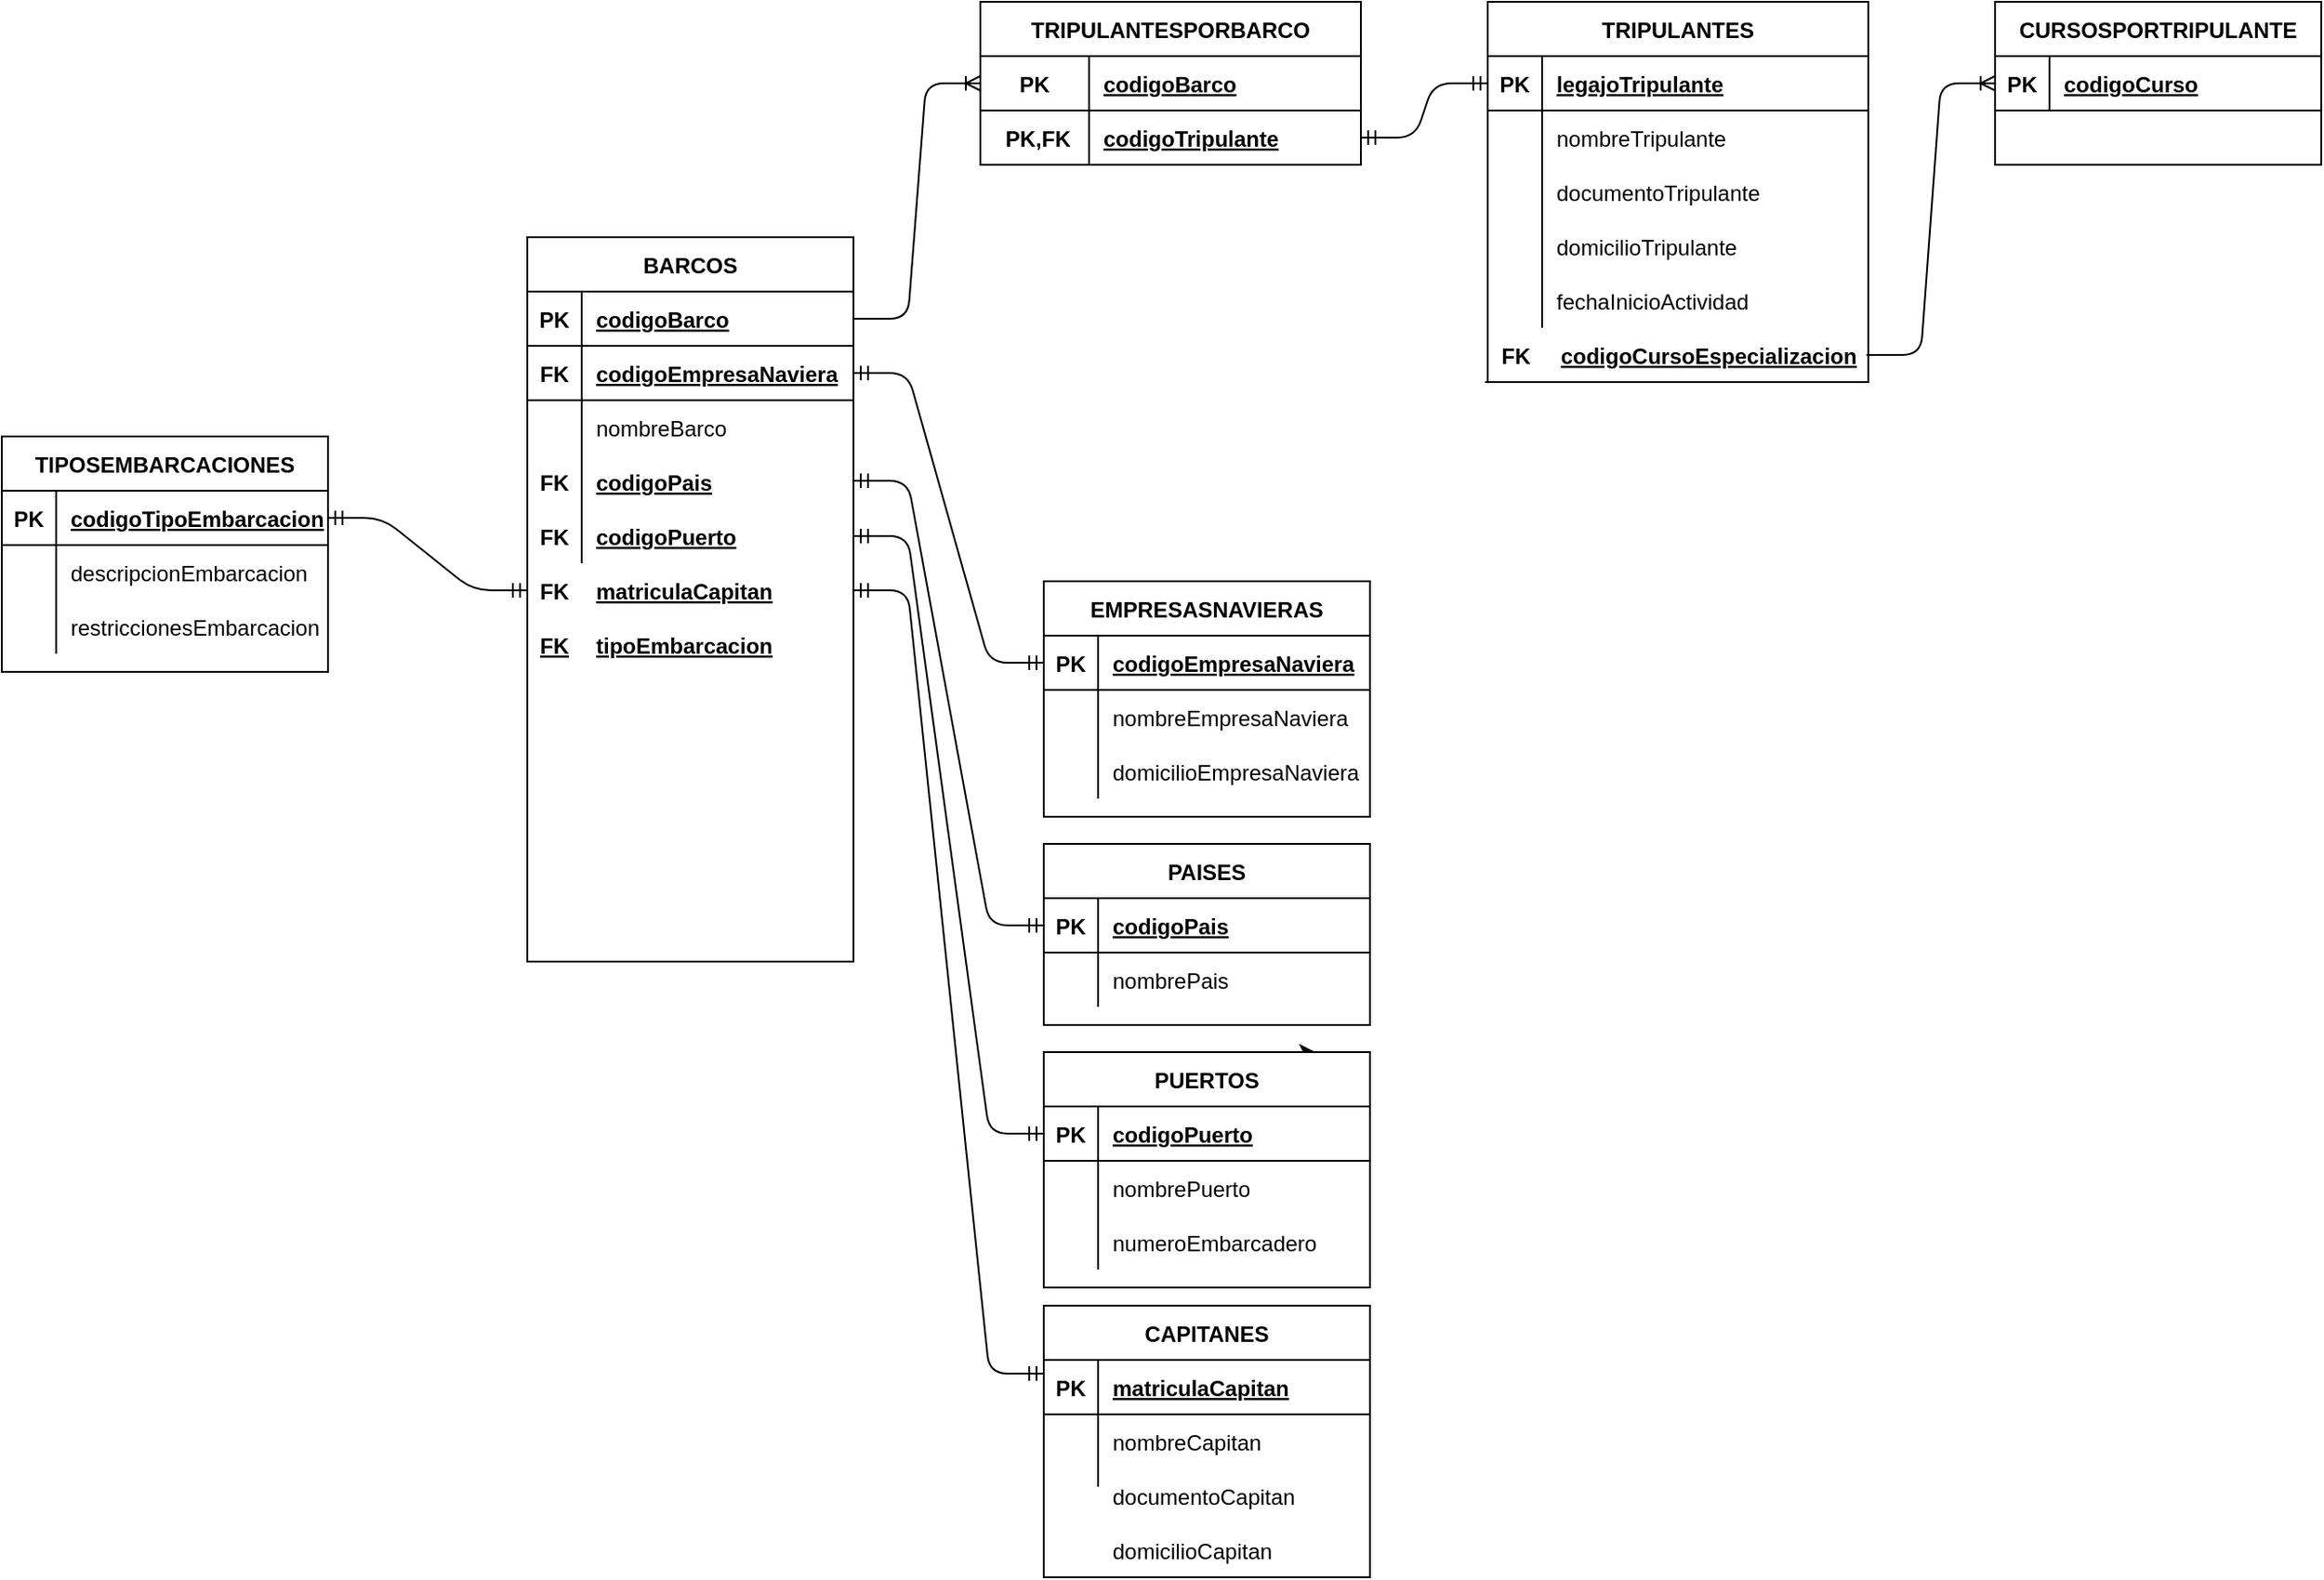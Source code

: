 <mxfile version="14.5.1" type="device"><diagram id="R2lEEEUBdFMjLlhIrx00" name="Page-1"><mxGraphModel dx="2767" dy="2017" grid="1" gridSize="10" guides="1" tooltips="1" connect="1" arrows="1" fold="1" page="1" pageScale="1" pageWidth="850" pageHeight="1100" background="none" math="0" shadow="0" extFonts="Permanent Marker^https://fonts.googleapis.com/css?family=Permanent+Marker"><root><mxCell id="0"/><mxCell id="1" parent="0"/><mxCell id="JEtqqBgF7mBh0JeTRi5p-1" value="BARCOS" style="shape=table;startSize=30;container=1;collapsible=1;childLayout=tableLayout;fixedRows=1;rowLines=0;fontStyle=1;align=center;resizeLast=1;" vertex="1" parent="1"><mxGeometry x="140" y="120" width="180" height="400" as="geometry"/></mxCell><mxCell id="JEtqqBgF7mBh0JeTRi5p-2" value="" style="shape=partialRectangle;collapsible=0;dropTarget=0;pointerEvents=0;fillColor=none;top=0;left=0;bottom=1;right=0;points=[[0,0.5],[1,0.5]];portConstraint=eastwest;" vertex="1" parent="JEtqqBgF7mBh0JeTRi5p-1"><mxGeometry y="30" width="180" height="30" as="geometry"/></mxCell><mxCell id="JEtqqBgF7mBh0JeTRi5p-3" value="PK" style="shape=partialRectangle;connectable=0;fillColor=none;top=0;left=0;bottom=0;right=0;fontStyle=1;overflow=hidden;" vertex="1" parent="JEtqqBgF7mBh0JeTRi5p-2"><mxGeometry width="30" height="30" as="geometry"/></mxCell><mxCell id="JEtqqBgF7mBh0JeTRi5p-4" value="codigoBarco" style="shape=partialRectangle;connectable=0;fillColor=none;top=0;left=0;bottom=0;right=0;align=left;spacingLeft=6;fontStyle=5;overflow=hidden;" vertex="1" parent="JEtqqBgF7mBh0JeTRi5p-2"><mxGeometry x="30" width="150" height="30" as="geometry"/></mxCell><mxCell id="JEtqqBgF7mBh0JeTRi5p-14" value="" style="shape=partialRectangle;collapsible=0;dropTarget=0;pointerEvents=0;fillColor=none;top=0;left=0;bottom=1;right=0;points=[[0,0.5],[1,0.5]];portConstraint=eastwest;" vertex="1" parent="JEtqqBgF7mBh0JeTRi5p-1"><mxGeometry y="60" width="180" height="30" as="geometry"/></mxCell><mxCell id="JEtqqBgF7mBh0JeTRi5p-15" value="FK" style="shape=partialRectangle;connectable=0;fillColor=none;top=0;left=0;bottom=0;right=0;fontStyle=1;overflow=hidden;" vertex="1" parent="JEtqqBgF7mBh0JeTRi5p-14"><mxGeometry width="30" height="30" as="geometry"/></mxCell><mxCell id="JEtqqBgF7mBh0JeTRi5p-16" value="codigoEmpresaNaviera" style="shape=partialRectangle;connectable=0;fillColor=none;top=0;left=0;bottom=0;right=0;align=left;spacingLeft=6;fontStyle=5;overflow=hidden;" vertex="1" parent="JEtqqBgF7mBh0JeTRi5p-14"><mxGeometry x="30" width="150" height="30" as="geometry"/></mxCell><mxCell id="JEtqqBgF7mBh0JeTRi5p-11" value="" style="shape=partialRectangle;collapsible=0;dropTarget=0;pointerEvents=0;fillColor=none;top=0;left=0;bottom=0;right=0;points=[[0,0.5],[1,0.5]];portConstraint=eastwest;" vertex="1" parent="JEtqqBgF7mBh0JeTRi5p-1"><mxGeometry y="90" width="180" height="30" as="geometry"/></mxCell><mxCell id="JEtqqBgF7mBh0JeTRi5p-12" value="" style="shape=partialRectangle;connectable=0;fillColor=none;top=0;left=0;bottom=0;right=0;editable=1;overflow=hidden;" vertex="1" parent="JEtqqBgF7mBh0JeTRi5p-11"><mxGeometry width="30" height="30" as="geometry"/></mxCell><mxCell id="JEtqqBgF7mBh0JeTRi5p-13" value="nombreBarco" style="shape=partialRectangle;connectable=0;fillColor=none;top=0;left=0;bottom=0;right=0;align=left;spacingLeft=6;overflow=hidden;" vertex="1" parent="JEtqqBgF7mBh0JeTRi5p-11"><mxGeometry x="30" width="150" height="30" as="geometry"/></mxCell><mxCell id="JEtqqBgF7mBh0JeTRi5p-5" value="" style="shape=partialRectangle;collapsible=0;dropTarget=0;pointerEvents=0;fillColor=none;top=0;left=0;bottom=0;right=0;points=[[0,0.5],[1,0.5]];portConstraint=eastwest;" vertex="1" parent="JEtqqBgF7mBh0JeTRi5p-1"><mxGeometry y="120" width="180" height="30" as="geometry"/></mxCell><mxCell id="JEtqqBgF7mBh0JeTRi5p-6" value="" style="shape=partialRectangle;connectable=0;fillColor=none;top=0;left=0;bottom=0;right=0;editable=1;overflow=hidden;" vertex="1" parent="JEtqqBgF7mBh0JeTRi5p-5"><mxGeometry width="30" height="30" as="geometry"/></mxCell><mxCell id="JEtqqBgF7mBh0JeTRi5p-7" value="" style="shape=partialRectangle;connectable=0;fillColor=none;top=0;left=0;bottom=0;right=0;align=left;spacingLeft=6;overflow=hidden;" vertex="1" parent="JEtqqBgF7mBh0JeTRi5p-5"><mxGeometry x="30" width="150" height="30" as="geometry"/></mxCell><mxCell id="JEtqqBgF7mBh0JeTRi5p-8" value="" style="shape=partialRectangle;collapsible=0;dropTarget=0;pointerEvents=0;fillColor=none;top=0;left=0;bottom=0;right=0;points=[[0,0.5],[1,0.5]];portConstraint=eastwest;" vertex="1" parent="JEtqqBgF7mBh0JeTRi5p-1"><mxGeometry y="150" width="180" height="30" as="geometry"/></mxCell><mxCell id="JEtqqBgF7mBh0JeTRi5p-9" value="" style="shape=partialRectangle;connectable=0;fillColor=none;top=0;left=0;bottom=0;right=0;editable=1;overflow=hidden;" vertex="1" parent="JEtqqBgF7mBh0JeTRi5p-8"><mxGeometry width="30" height="30" as="geometry"/></mxCell><mxCell id="JEtqqBgF7mBh0JeTRi5p-10" value="" style="shape=partialRectangle;connectable=0;fillColor=none;top=0;left=0;bottom=0;right=0;align=left;spacingLeft=6;overflow=hidden;" vertex="1" parent="JEtqqBgF7mBh0JeTRi5p-8"><mxGeometry x="30" width="150" height="30" as="geometry"/></mxCell><mxCell id="JEtqqBgF7mBh0JeTRi5p-40" value="" style="shape=partialRectangle;collapsible=0;dropTarget=0;pointerEvents=0;fillColor=none;top=0;left=0;bottom=0;right=0;points=[[0,0.5],[1,0.5]];portConstraint=eastwest;" vertex="1" parent="1"><mxGeometry x="140" y="240" width="180" height="30" as="geometry"/></mxCell><mxCell id="JEtqqBgF7mBh0JeTRi5p-41" value="FK" style="shape=partialRectangle;connectable=0;fillColor=none;top=0;left=0;bottom=0;right=0;editable=1;overflow=hidden;fontStyle=1" vertex="1" parent="JEtqqBgF7mBh0JeTRi5p-40"><mxGeometry width="30" height="30" as="geometry"/></mxCell><mxCell id="JEtqqBgF7mBh0JeTRi5p-42" value="codigoPais" style="shape=partialRectangle;connectable=0;fillColor=none;top=0;left=0;bottom=0;right=0;align=left;spacingLeft=6;overflow=hidden;fontStyle=5" vertex="1" parent="JEtqqBgF7mBh0JeTRi5p-40"><mxGeometry x="30" width="150" height="30" as="geometry"/></mxCell><mxCell id="JEtqqBgF7mBh0JeTRi5p-48" value="" style="shape=partialRectangle;collapsible=0;dropTarget=0;pointerEvents=0;fillColor=none;top=0;left=0;bottom=0;right=0;points=[[0,0.5],[1,0.5]];portConstraint=eastwest;fontStyle=1" vertex="1" parent="1"><mxGeometry x="140" y="270" width="180" height="30" as="geometry"/></mxCell><mxCell id="JEtqqBgF7mBh0JeTRi5p-49" value="FK" style="shape=partialRectangle;connectable=0;fillColor=none;top=0;left=0;bottom=0;right=0;editable=1;overflow=hidden;fontStyle=1" vertex="1" parent="JEtqqBgF7mBh0JeTRi5p-48"><mxGeometry width="30" height="30" as="geometry"/></mxCell><mxCell id="JEtqqBgF7mBh0JeTRi5p-50" value="codigoPuerto" style="shape=partialRectangle;connectable=0;fillColor=none;top=0;left=0;bottom=0;right=0;align=left;spacingLeft=6;overflow=hidden;fontStyle=5" vertex="1" parent="JEtqqBgF7mBh0JeTRi5p-48"><mxGeometry x="30" width="150" height="30" as="geometry"/></mxCell><mxCell id="JEtqqBgF7mBh0JeTRi5p-60" value="" style="shape=partialRectangle;collapsible=0;dropTarget=0;pointerEvents=0;fillColor=none;top=0;left=0;bottom=0;right=0;points=[[0,0.5],[1,0.5]];portConstraint=eastwest;" vertex="1" parent="1"><mxGeometry x="140" y="300" width="180" height="30" as="geometry"/></mxCell><mxCell id="JEtqqBgF7mBh0JeTRi5p-61" value="FK" style="shape=partialRectangle;connectable=0;fillColor=none;top=0;left=0;bottom=0;right=0;editable=1;overflow=hidden;fontStyle=1" vertex="1" parent="JEtqqBgF7mBh0JeTRi5p-60"><mxGeometry width="30" height="30" as="geometry"/></mxCell><mxCell id="JEtqqBgF7mBh0JeTRi5p-62" value="matriculaCapitan" style="shape=partialRectangle;connectable=0;fillColor=none;top=0;left=0;bottom=0;right=0;align=left;spacingLeft=6;overflow=hidden;fontStyle=5" vertex="1" parent="JEtqqBgF7mBh0JeTRi5p-60"><mxGeometry x="30" width="150" height="30" as="geometry"/></mxCell><mxCell id="JEtqqBgF7mBh0JeTRi5p-63" value="" style="shape=partialRectangle;collapsible=0;dropTarget=0;pointerEvents=0;fillColor=none;top=0;left=0;bottom=0;right=0;points=[[0,0.5],[1,0.5]];portConstraint=eastwest;" vertex="1" parent="1"><mxGeometry x="425" y="770" width="180" height="30" as="geometry"/></mxCell><mxCell id="JEtqqBgF7mBh0JeTRi5p-64" value="" style="shape=partialRectangle;connectable=0;fillColor=none;top=0;left=0;bottom=0;right=0;editable=1;overflow=hidden;" vertex="1" parent="JEtqqBgF7mBh0JeTRi5p-63"><mxGeometry width="30" height="30" as="geometry"/></mxCell><mxCell id="JEtqqBgF7mBh0JeTRi5p-65" value="nombreCapitan" style="shape=partialRectangle;connectable=0;fillColor=none;top=0;left=0;bottom=0;right=0;align=left;spacingLeft=6;overflow=hidden;" vertex="1" parent="JEtqqBgF7mBh0JeTRi5p-63"><mxGeometry x="30" width="150" height="30" as="geometry"/></mxCell><mxCell id="JEtqqBgF7mBh0JeTRi5p-66" value="" style="shape=partialRectangle;collapsible=0;dropTarget=0;pointerEvents=0;fillColor=none;top=0;left=0;bottom=0;right=0;points=[[0,0.5],[1,0.5]];portConstraint=eastwest;" vertex="1" parent="1"><mxGeometry x="425" y="800" width="180" height="30" as="geometry"/></mxCell><mxCell id="JEtqqBgF7mBh0JeTRi5p-67" value="" style="shape=partialRectangle;connectable=0;fillColor=none;top=0;left=0;bottom=0;right=0;editable=1;overflow=hidden;" vertex="1" parent="JEtqqBgF7mBh0JeTRi5p-66"><mxGeometry width="30" height="30" as="geometry"/></mxCell><mxCell id="JEtqqBgF7mBh0JeTRi5p-68" value="documentoCapitan" style="shape=partialRectangle;connectable=0;fillColor=none;top=0;left=0;bottom=0;right=0;align=left;spacingLeft=6;overflow=hidden;" vertex="1" parent="JEtqqBgF7mBh0JeTRi5p-66"><mxGeometry x="30" width="150" height="30" as="geometry"/></mxCell><mxCell id="JEtqqBgF7mBh0JeTRi5p-69" value="" style="shape=partialRectangle;collapsible=0;dropTarget=0;pointerEvents=0;fillColor=none;top=0;left=0;bottom=0;right=0;points=[[0,0.5],[1,0.5]];portConstraint=eastwest;" vertex="1" parent="1"><mxGeometry x="425" y="830" width="180" height="30" as="geometry"/></mxCell><mxCell id="JEtqqBgF7mBh0JeTRi5p-70" value="" style="shape=partialRectangle;connectable=0;fillColor=none;top=0;left=0;bottom=0;right=0;editable=1;overflow=hidden;" vertex="1" parent="JEtqqBgF7mBh0JeTRi5p-69"><mxGeometry width="30" height="30" as="geometry"/></mxCell><mxCell id="JEtqqBgF7mBh0JeTRi5p-71" value="domicilioCapitan" style="shape=partialRectangle;connectable=0;fillColor=none;top=0;left=0;bottom=0;right=0;align=left;spacingLeft=6;overflow=hidden;" vertex="1" parent="JEtqqBgF7mBh0JeTRi5p-69"><mxGeometry x="30" width="150" height="30" as="geometry"/></mxCell><mxCell id="JEtqqBgF7mBh0JeTRi5p-72" value="EMPRESASNAVIERAS" style="shape=table;startSize=30;container=1;collapsible=1;childLayout=tableLayout;fixedRows=1;rowLines=0;fontStyle=1;align=center;resizeLast=1;" vertex="1" parent="1"><mxGeometry x="425" y="310" width="180" height="130" as="geometry"/></mxCell><mxCell id="JEtqqBgF7mBh0JeTRi5p-73" value="" style="shape=partialRectangle;collapsible=0;dropTarget=0;pointerEvents=0;fillColor=none;top=0;left=0;bottom=1;right=0;points=[[0,0.5],[1,0.5]];portConstraint=eastwest;" vertex="1" parent="JEtqqBgF7mBh0JeTRi5p-72"><mxGeometry y="30" width="180" height="30" as="geometry"/></mxCell><mxCell id="JEtqqBgF7mBh0JeTRi5p-74" value="PK" style="shape=partialRectangle;connectable=0;fillColor=none;top=0;left=0;bottom=0;right=0;fontStyle=1;overflow=hidden;" vertex="1" parent="JEtqqBgF7mBh0JeTRi5p-73"><mxGeometry width="30" height="30" as="geometry"/></mxCell><mxCell id="JEtqqBgF7mBh0JeTRi5p-75" value="codigoEmpresaNaviera" style="shape=partialRectangle;connectable=0;fillColor=none;top=0;left=0;bottom=0;right=0;align=left;spacingLeft=6;fontStyle=5;overflow=hidden;" vertex="1" parent="JEtqqBgF7mBh0JeTRi5p-73"><mxGeometry x="30" width="150" height="30" as="geometry"/></mxCell><mxCell id="JEtqqBgF7mBh0JeTRi5p-76" value="" style="shape=partialRectangle;collapsible=0;dropTarget=0;pointerEvents=0;fillColor=none;top=0;left=0;bottom=0;right=0;points=[[0,0.5],[1,0.5]];portConstraint=eastwest;" vertex="1" parent="JEtqqBgF7mBh0JeTRi5p-72"><mxGeometry y="60" width="180" height="30" as="geometry"/></mxCell><mxCell id="JEtqqBgF7mBh0JeTRi5p-77" value="" style="shape=partialRectangle;connectable=0;fillColor=none;top=0;left=0;bottom=0;right=0;editable=1;overflow=hidden;" vertex="1" parent="JEtqqBgF7mBh0JeTRi5p-76"><mxGeometry width="30" height="30" as="geometry"/></mxCell><mxCell id="JEtqqBgF7mBh0JeTRi5p-78" value="nombreEmpresaNaviera" style="shape=partialRectangle;connectable=0;fillColor=none;top=0;left=0;bottom=0;right=0;align=left;spacingLeft=6;overflow=hidden;" vertex="1" parent="JEtqqBgF7mBh0JeTRi5p-76"><mxGeometry x="30" width="150" height="30" as="geometry"/></mxCell><mxCell id="JEtqqBgF7mBh0JeTRi5p-79" value="" style="shape=partialRectangle;collapsible=0;dropTarget=0;pointerEvents=0;fillColor=none;top=0;left=0;bottom=0;right=0;points=[[0,0.5],[1,0.5]];portConstraint=eastwest;" vertex="1" parent="JEtqqBgF7mBh0JeTRi5p-72"><mxGeometry y="90" width="180" height="30" as="geometry"/></mxCell><mxCell id="JEtqqBgF7mBh0JeTRi5p-80" value="" style="shape=partialRectangle;connectable=0;fillColor=none;top=0;left=0;bottom=0;right=0;editable=1;overflow=hidden;" vertex="1" parent="JEtqqBgF7mBh0JeTRi5p-79"><mxGeometry width="30" height="30" as="geometry"/></mxCell><mxCell id="JEtqqBgF7mBh0JeTRi5p-81" value="domicilioEmpresaNaviera" style="shape=partialRectangle;connectable=0;fillColor=none;top=0;left=0;bottom=0;right=0;align=left;spacingLeft=6;overflow=hidden;" vertex="1" parent="JEtqqBgF7mBh0JeTRi5p-79"><mxGeometry x="30" width="150" height="30" as="geometry"/></mxCell><mxCell id="JEtqqBgF7mBh0JeTRi5p-86" value="" style="edgeStyle=entityRelationEdgeStyle;fontSize=12;html=1;endArrow=ERmandOne;startArrow=ERmandOne;entryX=0;entryY=0.5;entryDx=0;entryDy=0;" edge="1" parent="1" source="JEtqqBgF7mBh0JeTRi5p-14" target="JEtqqBgF7mBh0JeTRi5p-73"><mxGeometry width="100" height="100" relative="1" as="geometry"><mxPoint x="530" y="480" as="sourcePoint"/><mxPoint x="630" y="380" as="targetPoint"/></mxGeometry></mxCell><mxCell id="JEtqqBgF7mBh0JeTRi5p-100" value="PAISES" style="shape=table;startSize=30;container=1;collapsible=1;childLayout=tableLayout;fixedRows=1;rowLines=0;fontStyle=1;align=center;resizeLast=1;" vertex="1" parent="1"><mxGeometry x="425" y="455" width="180" height="100" as="geometry"/></mxCell><mxCell id="JEtqqBgF7mBh0JeTRi5p-101" value="" style="shape=partialRectangle;collapsible=0;dropTarget=0;pointerEvents=0;fillColor=none;top=0;left=0;bottom=1;right=0;points=[[0,0.5],[1,0.5]];portConstraint=eastwest;" vertex="1" parent="JEtqqBgF7mBh0JeTRi5p-100"><mxGeometry y="30" width="180" height="30" as="geometry"/></mxCell><mxCell id="JEtqqBgF7mBh0JeTRi5p-102" value="PK" style="shape=partialRectangle;connectable=0;fillColor=none;top=0;left=0;bottom=0;right=0;fontStyle=1;overflow=hidden;" vertex="1" parent="JEtqqBgF7mBh0JeTRi5p-101"><mxGeometry width="30" height="30" as="geometry"/></mxCell><mxCell id="JEtqqBgF7mBh0JeTRi5p-103" value="codigoPais" style="shape=partialRectangle;connectable=0;fillColor=none;top=0;left=0;bottom=0;right=0;align=left;spacingLeft=6;fontStyle=5;overflow=hidden;" vertex="1" parent="JEtqqBgF7mBh0JeTRi5p-101"><mxGeometry x="30" width="150" height="30" as="geometry"/></mxCell><mxCell id="JEtqqBgF7mBh0JeTRi5p-104" value="" style="shape=partialRectangle;collapsible=0;dropTarget=0;pointerEvents=0;fillColor=none;top=0;left=0;bottom=0;right=0;points=[[0,0.5],[1,0.5]];portConstraint=eastwest;" vertex="1" parent="JEtqqBgF7mBh0JeTRi5p-100"><mxGeometry y="60" width="180" height="30" as="geometry"/></mxCell><mxCell id="JEtqqBgF7mBh0JeTRi5p-105" value="" style="shape=partialRectangle;connectable=0;fillColor=none;top=0;left=0;bottom=0;right=0;editable=1;overflow=hidden;" vertex="1" parent="JEtqqBgF7mBh0JeTRi5p-104"><mxGeometry width="30" height="30" as="geometry"/></mxCell><mxCell id="JEtqqBgF7mBh0JeTRi5p-106" value="nombrePais" style="shape=partialRectangle;connectable=0;fillColor=none;top=0;left=0;bottom=0;right=0;align=left;spacingLeft=6;overflow=hidden;" vertex="1" parent="JEtqqBgF7mBh0JeTRi5p-104"><mxGeometry x="30" width="150" height="30" as="geometry"/></mxCell><mxCell id="JEtqqBgF7mBh0JeTRi5p-113" value="" style="edgeStyle=entityRelationEdgeStyle;fontSize=12;html=1;endArrow=ERmandOne;startArrow=ERmandOne;entryX=0;entryY=0.5;entryDx=0;entryDy=0;" edge="1" parent="1" target="JEtqqBgF7mBh0JeTRi5p-101"><mxGeometry width="100" height="100" relative="1" as="geometry"><mxPoint x="320" y="254.5" as="sourcePoint"/><mxPoint x="390" y="254.5" as="targetPoint"/></mxGeometry></mxCell><mxCell id="JEtqqBgF7mBh0JeTRi5p-137" style="edgeStyle=orthogonalEdgeStyle;rounded=0;orthogonalLoop=1;jettySize=auto;html=1;exitX=0.75;exitY=0;exitDx=0;exitDy=0;" edge="1" parent="1" source="JEtqqBgF7mBh0JeTRi5p-114"><mxGeometry relative="1" as="geometry"><mxPoint x="575" y="570" as="targetPoint"/></mxGeometry></mxCell><mxCell id="JEtqqBgF7mBh0JeTRi5p-114" value="PUERTOS" style="shape=table;startSize=30;container=1;collapsible=1;childLayout=tableLayout;fixedRows=1;rowLines=0;fontStyle=1;align=center;resizeLast=1;" vertex="1" parent="1"><mxGeometry x="425" y="570" width="180" height="130" as="geometry"/></mxCell><mxCell id="JEtqqBgF7mBh0JeTRi5p-115" value="" style="shape=partialRectangle;collapsible=0;dropTarget=0;pointerEvents=0;fillColor=none;top=0;left=0;bottom=1;right=0;points=[[0,0.5],[1,0.5]];portConstraint=eastwest;" vertex="1" parent="JEtqqBgF7mBh0JeTRi5p-114"><mxGeometry y="30" width="180" height="30" as="geometry"/></mxCell><mxCell id="JEtqqBgF7mBh0JeTRi5p-116" value="PK" style="shape=partialRectangle;connectable=0;fillColor=none;top=0;left=0;bottom=0;right=0;fontStyle=1;overflow=hidden;" vertex="1" parent="JEtqqBgF7mBh0JeTRi5p-115"><mxGeometry width="30" height="30" as="geometry"/></mxCell><mxCell id="JEtqqBgF7mBh0JeTRi5p-117" value="codigoPuerto" style="shape=partialRectangle;connectable=0;fillColor=none;top=0;left=0;bottom=0;right=0;align=left;spacingLeft=6;fontStyle=5;overflow=hidden;" vertex="1" parent="JEtqqBgF7mBh0JeTRi5p-115"><mxGeometry x="30" width="150" height="30" as="geometry"/></mxCell><mxCell id="JEtqqBgF7mBh0JeTRi5p-118" value="" style="shape=partialRectangle;collapsible=0;dropTarget=0;pointerEvents=0;fillColor=none;top=0;left=0;bottom=0;right=0;points=[[0,0.5],[1,0.5]];portConstraint=eastwest;" vertex="1" parent="JEtqqBgF7mBh0JeTRi5p-114"><mxGeometry y="60" width="180" height="30" as="geometry"/></mxCell><mxCell id="JEtqqBgF7mBh0JeTRi5p-119" value="" style="shape=partialRectangle;connectable=0;fillColor=none;top=0;left=0;bottom=0;right=0;editable=1;overflow=hidden;" vertex="1" parent="JEtqqBgF7mBh0JeTRi5p-118"><mxGeometry width="30" height="30" as="geometry"/></mxCell><mxCell id="JEtqqBgF7mBh0JeTRi5p-120" value="nombrePuerto" style="shape=partialRectangle;connectable=0;fillColor=none;top=0;left=0;bottom=0;right=0;align=left;spacingLeft=6;overflow=hidden;" vertex="1" parent="JEtqqBgF7mBh0JeTRi5p-118"><mxGeometry x="30" width="150" height="30" as="geometry"/></mxCell><mxCell id="JEtqqBgF7mBh0JeTRi5p-230" value="" style="shape=partialRectangle;collapsible=0;dropTarget=0;pointerEvents=0;fillColor=none;top=0;left=0;bottom=0;right=0;points=[[0,0.5],[1,0.5]];portConstraint=eastwest;" vertex="1" parent="JEtqqBgF7mBh0JeTRi5p-114"><mxGeometry y="90" width="180" height="30" as="geometry"/></mxCell><mxCell id="JEtqqBgF7mBh0JeTRi5p-231" value="" style="shape=partialRectangle;connectable=0;fillColor=none;top=0;left=0;bottom=0;right=0;editable=1;overflow=hidden;" vertex="1" parent="JEtqqBgF7mBh0JeTRi5p-230"><mxGeometry width="30" height="30" as="geometry"/></mxCell><mxCell id="JEtqqBgF7mBh0JeTRi5p-232" value="numeroEmbarcadero" style="shape=partialRectangle;connectable=0;fillColor=none;top=0;left=0;bottom=0;right=0;align=left;spacingLeft=6;overflow=hidden;" vertex="1" parent="JEtqqBgF7mBh0JeTRi5p-230"><mxGeometry x="30" width="150" height="30" as="geometry"/></mxCell><mxCell id="JEtqqBgF7mBh0JeTRi5p-128" value="" style="edgeStyle=entityRelationEdgeStyle;fontSize=12;html=1;endArrow=ERmandOne;startArrow=ERmandOne;entryX=0;entryY=0.5;entryDx=0;entryDy=0;exitX=1;exitY=0.5;exitDx=0;exitDy=0;" edge="1" parent="1" source="JEtqqBgF7mBh0JeTRi5p-48" target="JEtqqBgF7mBh0JeTRi5p-115"><mxGeometry width="100" height="100" relative="1" as="geometry"><mxPoint x="330" y="264.5" as="sourcePoint"/><mxPoint x="400" y="345" as="targetPoint"/></mxGeometry></mxCell><mxCell id="JEtqqBgF7mBh0JeTRi5p-129" value="CAPITANES" style="shape=table;startSize=30;container=1;collapsible=1;childLayout=tableLayout;fixedRows=1;rowLines=0;fontStyle=1;align=center;resizeLast=1;" vertex="1" parent="1"><mxGeometry x="425" y="710" width="180" height="150" as="geometry"/></mxCell><mxCell id="JEtqqBgF7mBh0JeTRi5p-130" value="" style="shape=partialRectangle;collapsible=0;dropTarget=0;pointerEvents=0;fillColor=none;top=0;left=0;bottom=1;right=0;points=[[0,0.5],[1,0.5]];portConstraint=eastwest;" vertex="1" parent="JEtqqBgF7mBh0JeTRi5p-129"><mxGeometry y="30" width="180" height="30" as="geometry"/></mxCell><mxCell id="JEtqqBgF7mBh0JeTRi5p-131" value="PK" style="shape=partialRectangle;connectable=0;fillColor=none;top=0;left=0;bottom=0;right=0;fontStyle=1;overflow=hidden;" vertex="1" parent="JEtqqBgF7mBh0JeTRi5p-130"><mxGeometry width="30" height="30" as="geometry"/></mxCell><mxCell id="JEtqqBgF7mBh0JeTRi5p-132" value="matriculaCapitan" style="shape=partialRectangle;connectable=0;fillColor=none;top=0;left=0;bottom=0;right=0;align=left;spacingLeft=6;fontStyle=5;overflow=hidden;" vertex="1" parent="JEtqqBgF7mBh0JeTRi5p-130"><mxGeometry x="30" width="150" height="30" as="geometry"/></mxCell><mxCell id="JEtqqBgF7mBh0JeTRi5p-133" value="" style="shape=partialRectangle;collapsible=0;dropTarget=0;pointerEvents=0;fillColor=none;top=0;left=0;bottom=0;right=0;points=[[0,0.5],[1,0.5]];portConstraint=eastwest;" vertex="1" parent="JEtqqBgF7mBh0JeTRi5p-129"><mxGeometry y="60" width="180" height="40" as="geometry"/></mxCell><mxCell id="JEtqqBgF7mBh0JeTRi5p-134" value="" style="shape=partialRectangle;connectable=0;fillColor=none;top=0;left=0;bottom=0;right=0;editable=1;overflow=hidden;" vertex="1" parent="JEtqqBgF7mBh0JeTRi5p-133"><mxGeometry width="30" height="40" as="geometry"/></mxCell><mxCell id="JEtqqBgF7mBh0JeTRi5p-135" value="" style="shape=partialRectangle;connectable=0;fillColor=none;top=0;left=0;bottom=0;right=0;align=left;spacingLeft=6;overflow=hidden;" vertex="1" parent="JEtqqBgF7mBh0JeTRi5p-133"><mxGeometry x="30" width="150" height="40" as="geometry"/></mxCell><mxCell id="JEtqqBgF7mBh0JeTRi5p-136" value="" style="edgeStyle=entityRelationEdgeStyle;fontSize=12;html=1;endArrow=ERmandOne;startArrow=ERmandOne;entryX=0;entryY=0.25;entryDx=0;entryDy=0;exitX=1;exitY=0.5;exitDx=0;exitDy=0;" edge="1" parent="1" source="JEtqqBgF7mBh0JeTRi5p-60" target="JEtqqBgF7mBh0JeTRi5p-129"><mxGeometry width="100" height="100" relative="1" as="geometry"><mxPoint x="330" y="295" as="sourcePoint"/><mxPoint x="400" y="455" as="targetPoint"/></mxGeometry></mxCell><mxCell id="JEtqqBgF7mBh0JeTRi5p-138" value="TRIPULANTESPORBARCO" style="shape=table;startSize=30;container=1;collapsible=1;childLayout=tableLayout;fixedRows=1;rowLines=0;fontStyle=1;align=center;resizeLast=1;" vertex="1" parent="1"><mxGeometry x="390" y="-10" width="210" height="90" as="geometry"/></mxCell><mxCell id="JEtqqBgF7mBh0JeTRi5p-139" value="" style="shape=partialRectangle;collapsible=0;dropTarget=0;pointerEvents=0;fillColor=none;top=0;left=0;bottom=1;right=0;points=[[0,0.5],[1,0.5]];portConstraint=eastwest;" vertex="1" parent="JEtqqBgF7mBh0JeTRi5p-138"><mxGeometry y="30" width="210" height="30" as="geometry"/></mxCell><mxCell id="JEtqqBgF7mBh0JeTRi5p-140" value="PK" style="shape=partialRectangle;connectable=0;fillColor=none;top=0;left=0;bottom=0;right=0;fontStyle=1;overflow=hidden;" vertex="1" parent="JEtqqBgF7mBh0JeTRi5p-139"><mxGeometry width="60" height="30" as="geometry"/></mxCell><mxCell id="JEtqqBgF7mBh0JeTRi5p-141" value="codigoBarco" style="shape=partialRectangle;connectable=0;fillColor=none;top=0;left=0;bottom=0;right=0;align=left;spacingLeft=6;fontStyle=5;overflow=hidden;" vertex="1" parent="JEtqqBgF7mBh0JeTRi5p-139"><mxGeometry x="60" width="150" height="30" as="geometry"/></mxCell><mxCell id="JEtqqBgF7mBh0JeTRi5p-142" value="" style="shape=partialRectangle;collapsible=0;dropTarget=0;pointerEvents=0;fillColor=none;top=0;left=0;bottom=0;right=0;points=[[0,0.5],[1,0.5]];portConstraint=eastwest;" vertex="1" parent="JEtqqBgF7mBh0JeTRi5p-138"><mxGeometry y="60" width="210" height="30" as="geometry"/></mxCell><mxCell id="JEtqqBgF7mBh0JeTRi5p-143" value="" style="shape=partialRectangle;connectable=0;fillColor=none;top=0;left=0;bottom=0;right=0;editable=1;overflow=hidden;" vertex="1" parent="JEtqqBgF7mBh0JeTRi5p-142"><mxGeometry width="60" height="30" as="geometry"/></mxCell><mxCell id="JEtqqBgF7mBh0JeTRi5p-144" value="" style="shape=partialRectangle;connectable=0;fillColor=none;top=0;left=0;bottom=0;right=0;align=left;spacingLeft=6;overflow=hidden;" vertex="1" parent="JEtqqBgF7mBh0JeTRi5p-142"><mxGeometry x="60" width="150" height="30" as="geometry"/></mxCell><mxCell id="JEtqqBgF7mBh0JeTRi5p-151" value="" style="edgeStyle=entityRelationEdgeStyle;fontSize=12;html=1;endArrow=ERoneToMany;exitX=1;exitY=0.5;exitDx=0;exitDy=0;entryX=0;entryY=0.5;entryDx=0;entryDy=0;" edge="1" parent="1" source="JEtqqBgF7mBh0JeTRi5p-2" target="JEtqqBgF7mBh0JeTRi5p-139"><mxGeometry width="100" height="100" relative="1" as="geometry"><mxPoint x="10" y="650" as="sourcePoint"/><mxPoint x="110" y="550" as="targetPoint"/></mxGeometry></mxCell><mxCell id="JEtqqBgF7mBh0JeTRi5p-152" value="" style="shape=partialRectangle;collapsible=0;dropTarget=0;pointerEvents=0;fillColor=none;top=0;left=0;bottom=1;right=0;points=[[0,0.5],[1,0.5]];portConstraint=eastwest;" vertex="1" parent="1"><mxGeometry x="405" y="50" width="135" height="30" as="geometry"/></mxCell><mxCell id="JEtqqBgF7mBh0JeTRi5p-153" value="PK,FK" style="shape=partialRectangle;connectable=0;fillColor=none;top=0;left=0;bottom=0;right=0;fontStyle=1;overflow=hidden;" vertex="1" parent="JEtqqBgF7mBh0JeTRi5p-152"><mxGeometry x="-5" width="43.75" height="30" as="geometry"/></mxCell><mxCell id="JEtqqBgF7mBh0JeTRi5p-154" value="codigoTripulante" style="shape=partialRectangle;connectable=0;fillColor=none;top=0;left=0;bottom=0;right=0;align=left;spacingLeft=6;fontStyle=5;overflow=hidden;" vertex="1" parent="JEtqqBgF7mBh0JeTRi5p-152"><mxGeometry x="45" width="112.5" height="30" as="geometry"/></mxCell><mxCell id="JEtqqBgF7mBh0JeTRi5p-155" value="TRIPULANTES" style="shape=table;startSize=30;container=1;collapsible=1;childLayout=tableLayout;fixedRows=1;rowLines=0;fontStyle=1;align=center;resizeLast=1;" vertex="1" parent="1"><mxGeometry x="670" y="-10" width="210" height="210" as="geometry"/></mxCell><mxCell id="JEtqqBgF7mBh0JeTRi5p-156" value="" style="shape=partialRectangle;collapsible=0;dropTarget=0;pointerEvents=0;fillColor=none;top=0;left=0;bottom=1;right=0;points=[[0,0.5],[1,0.5]];portConstraint=eastwest;" vertex="1" parent="JEtqqBgF7mBh0JeTRi5p-155"><mxGeometry y="30" width="210" height="30" as="geometry"/></mxCell><mxCell id="JEtqqBgF7mBh0JeTRi5p-157" value="PK" style="shape=partialRectangle;connectable=0;fillColor=none;top=0;left=0;bottom=0;right=0;fontStyle=1;overflow=hidden;" vertex="1" parent="JEtqqBgF7mBh0JeTRi5p-156"><mxGeometry width="30" height="30" as="geometry"/></mxCell><mxCell id="JEtqqBgF7mBh0JeTRi5p-158" value="legajoTripulante" style="shape=partialRectangle;connectable=0;fillColor=none;top=0;left=0;bottom=0;right=0;align=left;spacingLeft=6;fontStyle=5;overflow=hidden;" vertex="1" parent="JEtqqBgF7mBh0JeTRi5p-156"><mxGeometry x="30" width="180" height="30" as="geometry"/></mxCell><mxCell id="JEtqqBgF7mBh0JeTRi5p-159" value="" style="shape=partialRectangle;collapsible=0;dropTarget=0;pointerEvents=0;fillColor=none;top=0;left=0;bottom=0;right=0;points=[[0,0.5],[1,0.5]];portConstraint=eastwest;" vertex="1" parent="JEtqqBgF7mBh0JeTRi5p-155"><mxGeometry y="60" width="210" height="30" as="geometry"/></mxCell><mxCell id="JEtqqBgF7mBh0JeTRi5p-160" value="" style="shape=partialRectangle;connectable=0;fillColor=none;top=0;left=0;bottom=0;right=0;editable=1;overflow=hidden;" vertex="1" parent="JEtqqBgF7mBh0JeTRi5p-159"><mxGeometry width="30" height="30" as="geometry"/></mxCell><mxCell id="JEtqqBgF7mBh0JeTRi5p-161" value="nombreTripulante" style="shape=partialRectangle;connectable=0;fillColor=none;top=0;left=0;bottom=0;right=0;align=left;spacingLeft=6;overflow=hidden;" vertex="1" parent="JEtqqBgF7mBh0JeTRi5p-159"><mxGeometry x="30" width="180" height="30" as="geometry"/></mxCell><mxCell id="JEtqqBgF7mBh0JeTRi5p-162" value="" style="shape=partialRectangle;collapsible=0;dropTarget=0;pointerEvents=0;fillColor=none;top=0;left=0;bottom=0;right=0;points=[[0,0.5],[1,0.5]];portConstraint=eastwest;" vertex="1" parent="JEtqqBgF7mBh0JeTRi5p-155"><mxGeometry y="90" width="210" height="30" as="geometry"/></mxCell><mxCell id="JEtqqBgF7mBh0JeTRi5p-163" value="" style="shape=partialRectangle;connectable=0;fillColor=none;top=0;left=0;bottom=0;right=0;editable=1;overflow=hidden;" vertex="1" parent="JEtqqBgF7mBh0JeTRi5p-162"><mxGeometry width="30" height="30" as="geometry"/></mxCell><mxCell id="JEtqqBgF7mBh0JeTRi5p-164" value="documentoTripulante" style="shape=partialRectangle;connectable=0;fillColor=none;top=0;left=0;bottom=0;right=0;align=left;spacingLeft=6;overflow=hidden;" vertex="1" parent="JEtqqBgF7mBh0JeTRi5p-162"><mxGeometry x="30" width="180" height="30" as="geometry"/></mxCell><mxCell id="JEtqqBgF7mBh0JeTRi5p-165" value="" style="shape=partialRectangle;collapsible=0;dropTarget=0;pointerEvents=0;fillColor=none;top=0;left=0;bottom=0;right=0;points=[[0,0.5],[1,0.5]];portConstraint=eastwest;" vertex="1" parent="JEtqqBgF7mBh0JeTRi5p-155"><mxGeometry y="120" width="210" height="30" as="geometry"/></mxCell><mxCell id="JEtqqBgF7mBh0JeTRi5p-166" value="" style="shape=partialRectangle;connectable=0;fillColor=none;top=0;left=0;bottom=0;right=0;editable=1;overflow=hidden;" vertex="1" parent="JEtqqBgF7mBh0JeTRi5p-165"><mxGeometry width="30" height="30" as="geometry"/></mxCell><mxCell id="JEtqqBgF7mBh0JeTRi5p-167" value="domicilioTripulante" style="shape=partialRectangle;connectable=0;fillColor=none;top=0;left=0;bottom=0;right=0;align=left;spacingLeft=6;overflow=hidden;" vertex="1" parent="JEtqqBgF7mBh0JeTRi5p-165"><mxGeometry x="30" width="180" height="30" as="geometry"/></mxCell><mxCell id="JEtqqBgF7mBh0JeTRi5p-172" value="" style="shape=partialRectangle;collapsible=0;dropTarget=0;pointerEvents=0;fillColor=none;top=0;left=0;bottom=0;right=0;points=[[0,0.5],[1,0.5]];portConstraint=eastwest;" vertex="1" parent="JEtqqBgF7mBh0JeTRi5p-155"><mxGeometry y="150" width="210" height="30" as="geometry"/></mxCell><mxCell id="JEtqqBgF7mBh0JeTRi5p-173" value="" style="shape=partialRectangle;connectable=0;fillColor=none;top=0;left=0;bottom=0;right=0;editable=1;overflow=hidden;" vertex="1" parent="JEtqqBgF7mBh0JeTRi5p-172"><mxGeometry width="30" height="30" as="geometry"/></mxCell><mxCell id="JEtqqBgF7mBh0JeTRi5p-174" value="fechaInicioActividad" style="shape=partialRectangle;connectable=0;fillColor=none;top=0;left=0;bottom=0;right=0;align=left;spacingLeft=6;overflow=hidden;" vertex="1" parent="JEtqqBgF7mBh0JeTRi5p-172"><mxGeometry x="30" width="180" height="30" as="geometry"/></mxCell><mxCell id="JEtqqBgF7mBh0JeTRi5p-169" value="" style="edgeStyle=entityRelationEdgeStyle;fontSize=12;html=1;endArrow=ERmandOne;startArrow=ERmandOne;entryX=0;entryY=0.5;entryDx=0;entryDy=0;exitX=1;exitY=0.5;exitDx=0;exitDy=0;" edge="1" parent="1" source="JEtqqBgF7mBh0JeTRi5p-142" target="JEtqqBgF7mBh0JeTRi5p-156"><mxGeometry width="100" height="100" relative="1" as="geometry"><mxPoint x="480" y="130" as="sourcePoint"/><mxPoint x="585" y="290" as="targetPoint"/></mxGeometry></mxCell><mxCell id="JEtqqBgF7mBh0JeTRi5p-175" value="" style="shape=partialRectangle;collapsible=0;dropTarget=0;pointerEvents=0;fillColor=none;top=0;left=0;bottom=1;right=0;points=[[0,0.5],[1,0.5]];portConstraint=eastwest;" vertex="1" parent="1"><mxGeometry x="669" y="170" width="210" height="30" as="geometry"/></mxCell><mxCell id="JEtqqBgF7mBh0JeTRi5p-176" value="FK" style="shape=partialRectangle;connectable=0;fillColor=none;top=0;left=0;bottom=0;right=0;fontStyle=1;overflow=hidden;" vertex="1" parent="JEtqqBgF7mBh0JeTRi5p-175"><mxGeometry width="33.333" height="30" as="geometry"/></mxCell><mxCell id="JEtqqBgF7mBh0JeTRi5p-177" value="codigoCursoEspecializacion" style="shape=partialRectangle;connectable=0;fillColor=none;top=0;left=0;bottom=0;right=0;align=left;spacingLeft=6;fontStyle=5;overflow=hidden;" vertex="1" parent="JEtqqBgF7mBh0JeTRi5p-175"><mxGeometry x="33.33" width="176.67" height="30" as="geometry"/></mxCell><mxCell id="JEtqqBgF7mBh0JeTRi5p-178" value="CURSOSPORTRIPULANTE" style="shape=table;startSize=30;container=1;collapsible=1;childLayout=tableLayout;fixedRows=1;rowLines=0;fontStyle=1;align=center;resizeLast=1;" vertex="1" parent="1"><mxGeometry x="950" y="-10" width="180" height="90" as="geometry"/></mxCell><mxCell id="JEtqqBgF7mBh0JeTRi5p-179" value="" style="shape=partialRectangle;collapsible=0;dropTarget=0;pointerEvents=0;fillColor=none;top=0;left=0;bottom=1;right=0;points=[[0,0.5],[1,0.5]];portConstraint=eastwest;" vertex="1" parent="JEtqqBgF7mBh0JeTRi5p-178"><mxGeometry y="30" width="180" height="30" as="geometry"/></mxCell><mxCell id="JEtqqBgF7mBh0JeTRi5p-180" value="PK" style="shape=partialRectangle;connectable=0;fillColor=none;top=0;left=0;bottom=0;right=0;fontStyle=1;overflow=hidden;" vertex="1" parent="JEtqqBgF7mBh0JeTRi5p-179"><mxGeometry width="30" height="30" as="geometry"/></mxCell><mxCell id="JEtqqBgF7mBh0JeTRi5p-181" value="codigoCurso" style="shape=partialRectangle;connectable=0;fillColor=none;top=0;left=0;bottom=0;right=0;align=left;spacingLeft=6;fontStyle=5;overflow=hidden;" vertex="1" parent="JEtqqBgF7mBh0JeTRi5p-179"><mxGeometry x="30" width="150" height="30" as="geometry"/></mxCell><mxCell id="JEtqqBgF7mBh0JeTRi5p-204" value="" style="edgeStyle=entityRelationEdgeStyle;fontSize=12;html=1;endArrow=ERoneToMany;exitX=1;exitY=0.5;exitDx=0;exitDy=0;entryX=0;entryY=0.5;entryDx=0;entryDy=0;" edge="1" parent="1" source="JEtqqBgF7mBh0JeTRi5p-175" target="JEtqqBgF7mBh0JeTRi5p-179"><mxGeometry width="100" height="100" relative="1" as="geometry"><mxPoint x="1010" y="210" as="sourcePoint"/><mxPoint x="1110" y="110" as="targetPoint"/></mxGeometry></mxCell><mxCell id="JEtqqBgF7mBh0JeTRi5p-205" value="TIPOSEMBARCACIONES" style="shape=table;startSize=30;container=1;collapsible=1;childLayout=tableLayout;fixedRows=1;rowLines=0;fontStyle=1;align=center;resizeLast=1;" vertex="1" parent="1"><mxGeometry x="-150" y="230" width="180" height="130" as="geometry"/></mxCell><mxCell id="JEtqqBgF7mBh0JeTRi5p-206" value="" style="shape=partialRectangle;collapsible=0;dropTarget=0;pointerEvents=0;fillColor=none;top=0;left=0;bottom=1;right=0;points=[[0,0.5],[1,0.5]];portConstraint=eastwest;" vertex="1" parent="JEtqqBgF7mBh0JeTRi5p-205"><mxGeometry y="30" width="180" height="30" as="geometry"/></mxCell><mxCell id="JEtqqBgF7mBh0JeTRi5p-207" value="PK" style="shape=partialRectangle;connectable=0;fillColor=none;top=0;left=0;bottom=0;right=0;fontStyle=1;overflow=hidden;" vertex="1" parent="JEtqqBgF7mBh0JeTRi5p-206"><mxGeometry width="30" height="30" as="geometry"/></mxCell><mxCell id="JEtqqBgF7mBh0JeTRi5p-208" value="codigoTipoEmbarcacion" style="shape=partialRectangle;connectable=0;fillColor=none;top=0;left=0;bottom=0;right=0;align=left;spacingLeft=6;fontStyle=5;overflow=hidden;" vertex="1" parent="JEtqqBgF7mBh0JeTRi5p-206"><mxGeometry x="30" width="150" height="30" as="geometry"/></mxCell><mxCell id="JEtqqBgF7mBh0JeTRi5p-209" value="" style="shape=partialRectangle;collapsible=0;dropTarget=0;pointerEvents=0;fillColor=none;top=0;left=0;bottom=0;right=0;points=[[0,0.5],[1,0.5]];portConstraint=eastwest;" vertex="1" parent="JEtqqBgF7mBh0JeTRi5p-205"><mxGeometry y="60" width="180" height="30" as="geometry"/></mxCell><mxCell id="JEtqqBgF7mBh0JeTRi5p-210" value="" style="shape=partialRectangle;connectable=0;fillColor=none;top=0;left=0;bottom=0;right=0;editable=1;overflow=hidden;" vertex="1" parent="JEtqqBgF7mBh0JeTRi5p-209"><mxGeometry width="30" height="30" as="geometry"/></mxCell><mxCell id="JEtqqBgF7mBh0JeTRi5p-211" value="descripcionEmbarcacion" style="shape=partialRectangle;connectable=0;fillColor=none;top=0;left=0;bottom=0;right=0;align=left;spacingLeft=6;overflow=hidden;" vertex="1" parent="JEtqqBgF7mBh0JeTRi5p-209"><mxGeometry x="30" width="150" height="30" as="geometry"/></mxCell><mxCell id="JEtqqBgF7mBh0JeTRi5p-212" value="" style="shape=partialRectangle;collapsible=0;dropTarget=0;pointerEvents=0;fillColor=none;top=0;left=0;bottom=0;right=0;points=[[0,0.5],[1,0.5]];portConstraint=eastwest;" vertex="1" parent="JEtqqBgF7mBh0JeTRi5p-205"><mxGeometry y="90" width="180" height="30" as="geometry"/></mxCell><mxCell id="JEtqqBgF7mBh0JeTRi5p-213" value="" style="shape=partialRectangle;connectable=0;fillColor=none;top=0;left=0;bottom=0;right=0;editable=1;overflow=hidden;" vertex="1" parent="JEtqqBgF7mBh0JeTRi5p-212"><mxGeometry width="30" height="30" as="geometry"/></mxCell><mxCell id="JEtqqBgF7mBh0JeTRi5p-214" value="restriccionesEmbarcacion" style="shape=partialRectangle;connectable=0;fillColor=none;top=0;left=0;bottom=0;right=0;align=left;spacingLeft=6;overflow=hidden;" vertex="1" parent="JEtqqBgF7mBh0JeTRi5p-212"><mxGeometry x="30" width="150" height="30" as="geometry"/></mxCell><mxCell id="JEtqqBgF7mBh0JeTRi5p-225" value="" style="shape=table;startSize=0;container=1;collapsible=1;childLayout=tableLayout;fixedRows=1;rowLines=0;fontStyle=0;align=center;resizeLast=1;strokeColor=none;fillColor=none;" vertex="1" parent="1"><mxGeometry x="140" y="330" width="180" height="30" as="geometry"/></mxCell><mxCell id="JEtqqBgF7mBh0JeTRi5p-226" value="" style="shape=partialRectangle;collapsible=0;dropTarget=0;pointerEvents=0;fillColor=none;top=0;left=0;bottom=0;right=0;points=[[0,0.5],[1,0.5]];portConstraint=eastwest;" vertex="1" parent="JEtqqBgF7mBh0JeTRi5p-225"><mxGeometry width="180" height="30" as="geometry"/></mxCell><mxCell id="JEtqqBgF7mBh0JeTRi5p-227" value="FK" style="shape=partialRectangle;connectable=0;fillColor=none;top=0;left=0;bottom=0;right=0;editable=1;overflow=hidden;fontStyle=5" vertex="1" parent="JEtqqBgF7mBh0JeTRi5p-226"><mxGeometry width="30" height="30" as="geometry"/></mxCell><mxCell id="JEtqqBgF7mBh0JeTRi5p-228" value="tipoEmbarcacion" style="shape=partialRectangle;connectable=0;fillColor=none;top=0;left=0;bottom=0;right=0;align=left;spacingLeft=6;overflow=hidden;fontStyle=5" vertex="1" parent="JEtqqBgF7mBh0JeTRi5p-226"><mxGeometry x="30" width="150" height="30" as="geometry"/></mxCell><mxCell id="JEtqqBgF7mBh0JeTRi5p-229" value="" style="edgeStyle=entityRelationEdgeStyle;fontSize=12;html=1;endArrow=ERmandOne;startArrow=ERmandOne;entryX=1;entryY=0.5;entryDx=0;entryDy=0;exitX=0;exitY=0.5;exitDx=0;exitDy=0;" edge="1" parent="1" source="JEtqqBgF7mBh0JeTRi5p-60" target="JEtqqBgF7mBh0JeTRi5p-206"><mxGeometry width="100" height="100" relative="1" as="geometry"><mxPoint x="330" y="355" as="sourcePoint"/><mxPoint x="435" y="727.5" as="targetPoint"/></mxGeometry></mxCell></root></mxGraphModel></diagram></mxfile>
